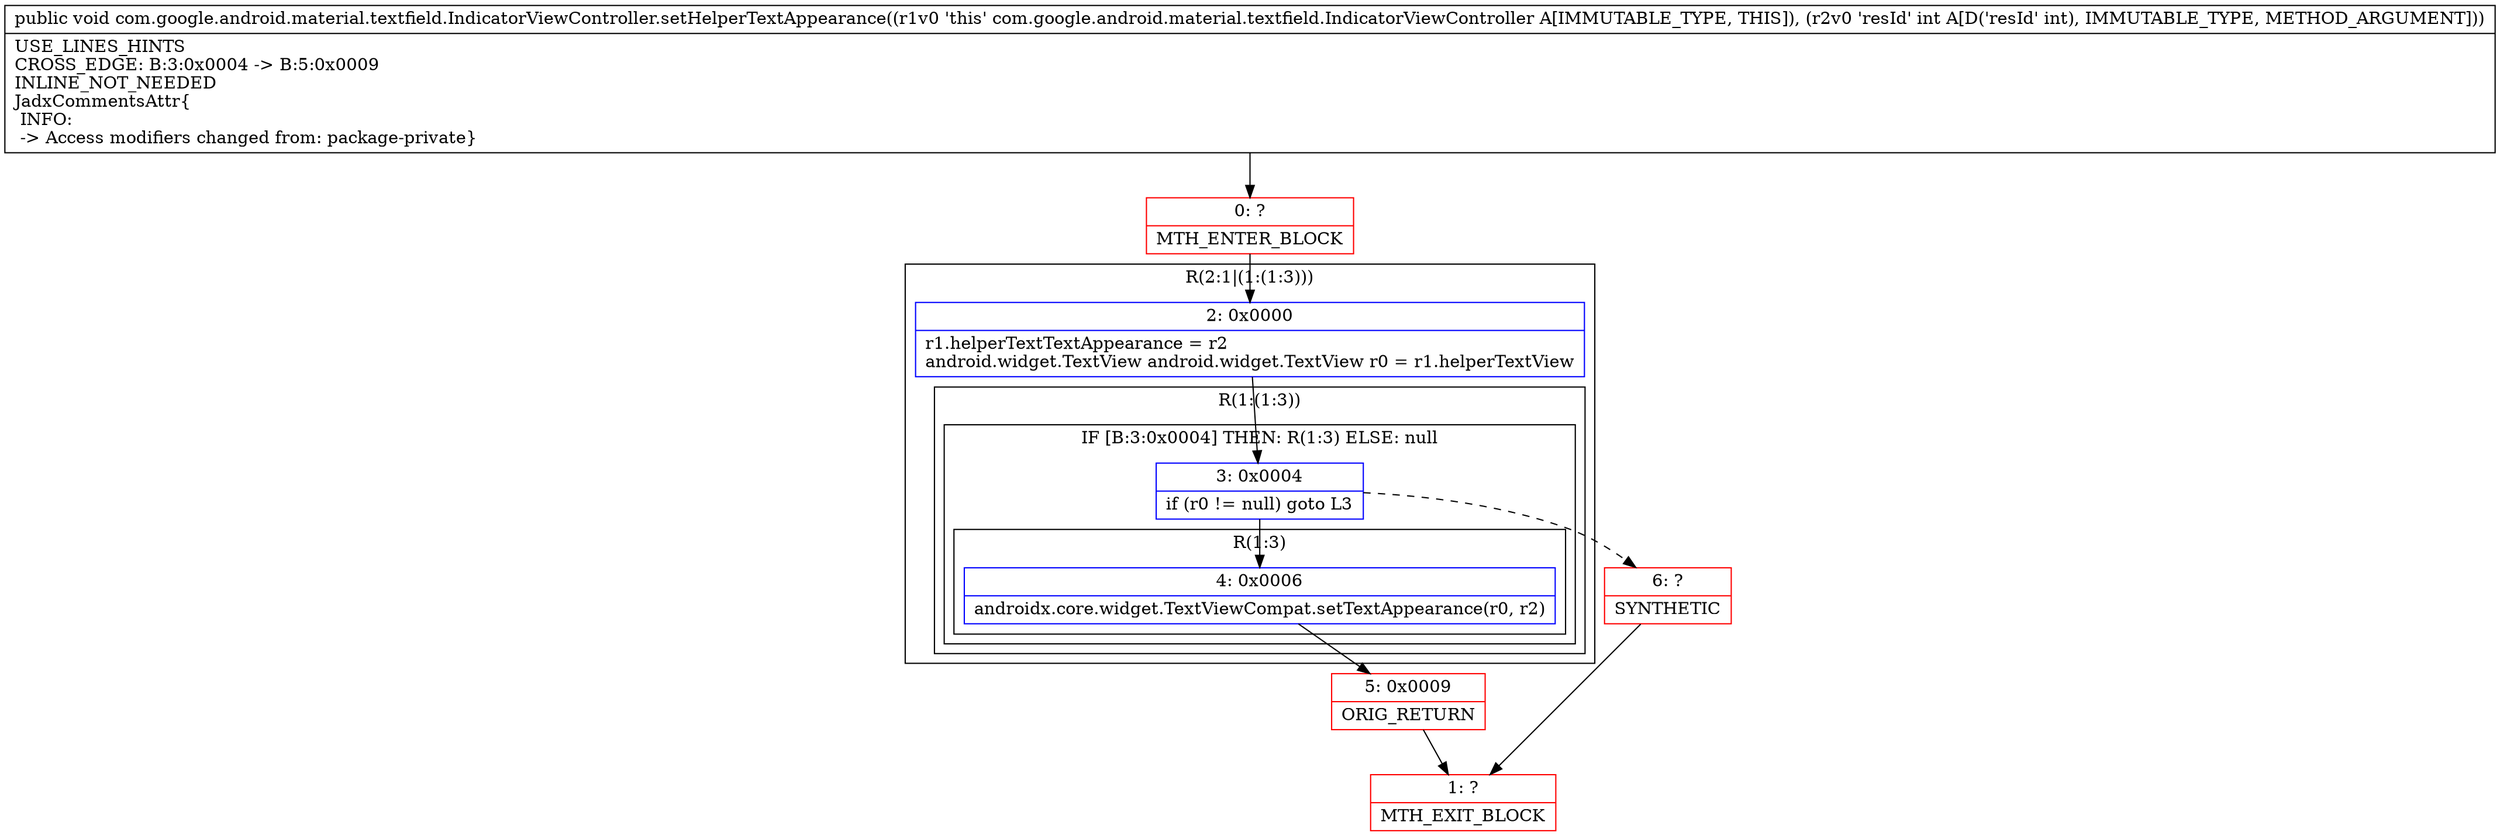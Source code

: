 digraph "CFG forcom.google.android.material.textfield.IndicatorViewController.setHelperTextAppearance(I)V" {
subgraph cluster_Region_754564933 {
label = "R(2:1|(1:(1:3)))";
node [shape=record,color=blue];
Node_2 [shape=record,label="{2\:\ 0x0000|r1.helperTextTextAppearance = r2\landroid.widget.TextView android.widget.TextView r0 = r1.helperTextView\l}"];
subgraph cluster_Region_633857093 {
label = "R(1:(1:3))";
node [shape=record,color=blue];
subgraph cluster_IfRegion_1728161720 {
label = "IF [B:3:0x0004] THEN: R(1:3) ELSE: null";
node [shape=record,color=blue];
Node_3 [shape=record,label="{3\:\ 0x0004|if (r0 != null) goto L3\l}"];
subgraph cluster_Region_1325257740 {
label = "R(1:3)";
node [shape=record,color=blue];
Node_4 [shape=record,label="{4\:\ 0x0006|androidx.core.widget.TextViewCompat.setTextAppearance(r0, r2)\l}"];
}
}
}
}
Node_0 [shape=record,color=red,label="{0\:\ ?|MTH_ENTER_BLOCK\l}"];
Node_5 [shape=record,color=red,label="{5\:\ 0x0009|ORIG_RETURN\l}"];
Node_1 [shape=record,color=red,label="{1\:\ ?|MTH_EXIT_BLOCK\l}"];
Node_6 [shape=record,color=red,label="{6\:\ ?|SYNTHETIC\l}"];
MethodNode[shape=record,label="{public void com.google.android.material.textfield.IndicatorViewController.setHelperTextAppearance((r1v0 'this' com.google.android.material.textfield.IndicatorViewController A[IMMUTABLE_TYPE, THIS]), (r2v0 'resId' int A[D('resId' int), IMMUTABLE_TYPE, METHOD_ARGUMENT]))  | USE_LINES_HINTS\lCROSS_EDGE: B:3:0x0004 \-\> B:5:0x0009\lINLINE_NOT_NEEDED\lJadxCommentsAttr\{\l INFO: \l \-\> Access modifiers changed from: package\-private\}\l}"];
MethodNode -> Node_0;Node_2 -> Node_3;
Node_3 -> Node_4;
Node_3 -> Node_6[style=dashed];
Node_4 -> Node_5;
Node_0 -> Node_2;
Node_5 -> Node_1;
Node_6 -> Node_1;
}

